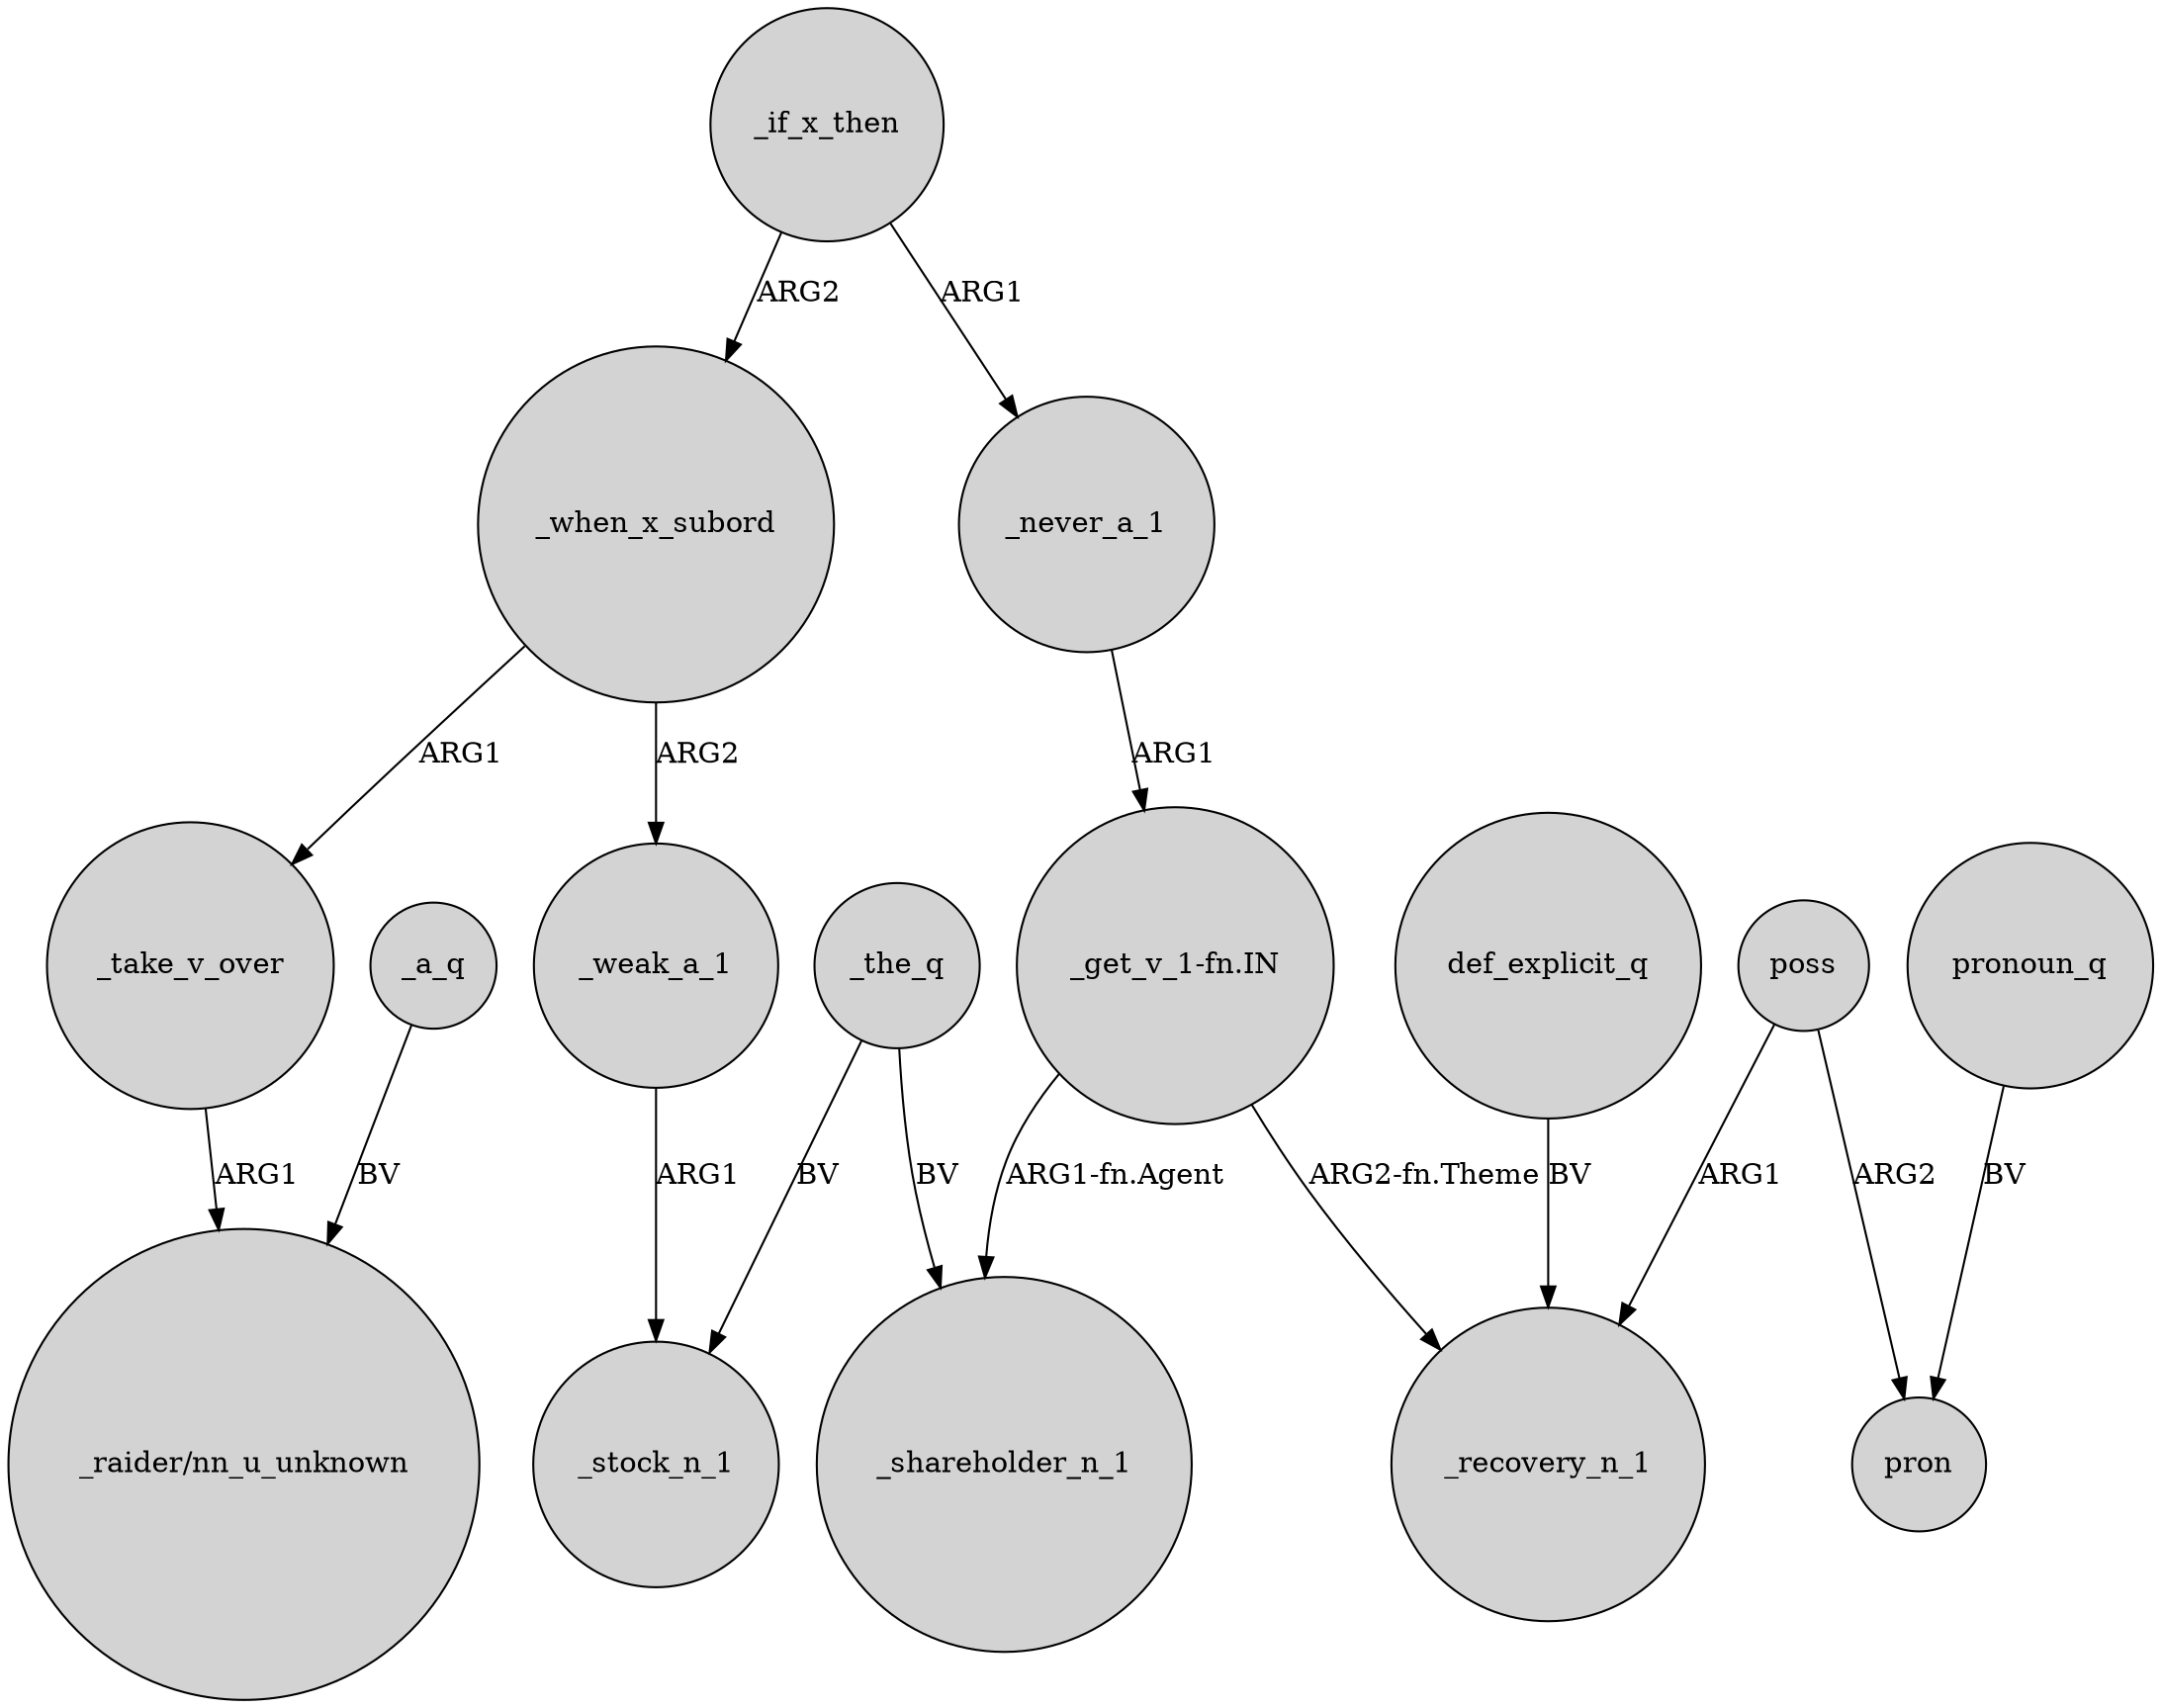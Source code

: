 digraph {
	node [shape=circle style=filled]
	_when_x_subord -> _take_v_over [label=ARG1]
	def_explicit_q -> _recovery_n_1 [label=BV]
	_take_v_over -> "_raider/nn_u_unknown" [label=ARG1]
	_weak_a_1 -> _stock_n_1 [label=ARG1]
	_if_x_then -> _when_x_subord [label=ARG2]
	poss -> pron [label=ARG2]
	_if_x_then -> _never_a_1 [label=ARG1]
	"_get_v_1-fn.IN" -> _shareholder_n_1 [label="ARG1-fn.Agent"]
	_the_q -> _shareholder_n_1 [label=BV]
	"_get_v_1-fn.IN" -> _recovery_n_1 [label="ARG2-fn.Theme"]
	poss -> _recovery_n_1 [label=ARG1]
	_a_q -> "_raider/nn_u_unknown" [label=BV]
	_never_a_1 -> "_get_v_1-fn.IN" [label=ARG1]
	_the_q -> _stock_n_1 [label=BV]
	_when_x_subord -> _weak_a_1 [label=ARG2]
	pronoun_q -> pron [label=BV]
}
